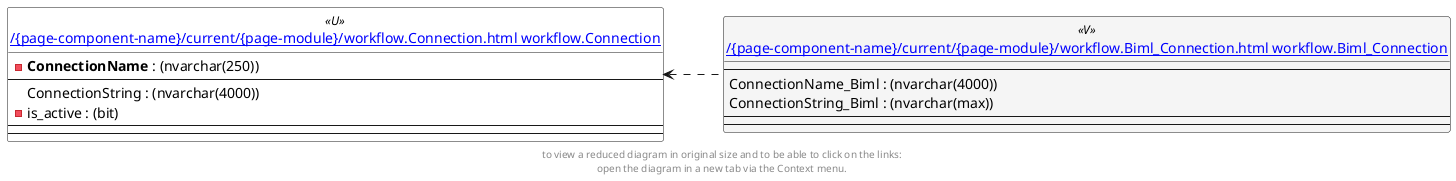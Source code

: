@startuml
left to right direction
'top to bottom direction
hide circle
'avoide "." issues:
set namespaceSeparator none


skinparam class {
  BackgroundColor White
  BackgroundColor<<FN>> Yellow
  BackgroundColor<<FS>> Yellow
  BackgroundColor<<FT>> LightGray
  BackgroundColor<<IF>> Yellow
  BackgroundColor<<IS>> Yellow
  BackgroundColor<<P>> Aqua
  BackgroundColor<<PC>> Aqua
  BackgroundColor<<SN>> Yellow
  BackgroundColor<<SO>> SlateBlue
  BackgroundColor<<TF>> LightGray
  BackgroundColor<<TR>> Tomato
  BackgroundColor<<U>> White
  BackgroundColor<<V>> WhiteSmoke
  BackgroundColor<<X>> Aqua
}


entity "[[{site-url}/{page-component-name}/current/{page-module}/workflow.Biml_Connection.html workflow.Biml_Connection]]" as workflow.Biml_Connection << V >> {
  --
  ConnectionName_Biml : (nvarchar(4000))
  ConnectionString_Biml : (nvarchar(max))
  --
  --
}

entity "[[{site-url}/{page-component-name}/current/{page-module}/workflow.Connection.html workflow.Connection]]" as workflow.Connection << U >> {
  - **ConnectionName** : (nvarchar(250))
  --
  ConnectionString : (nvarchar(4000))
  - is_active : (bit)
  --
  --
}

workflow.Connection <.. workflow.Biml_Connection

footer
to view a reduced diagram in original size and to be able to click on the links:
open the diagram in a new tab via the Context menu.
end footer

@enduml

